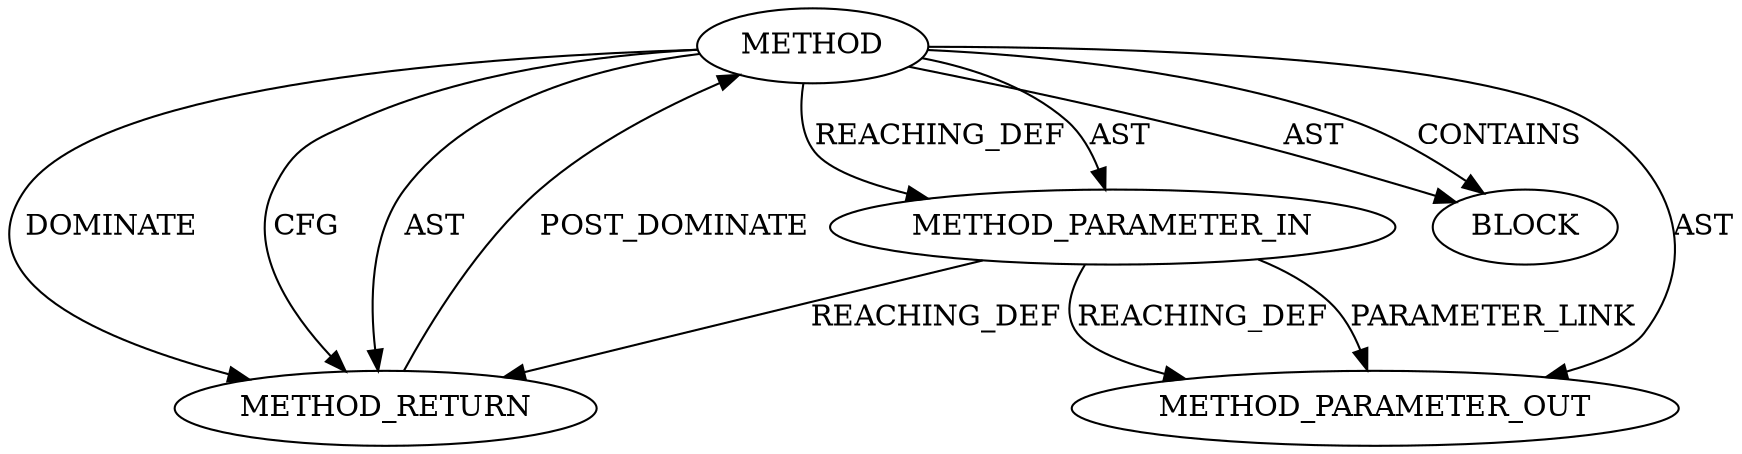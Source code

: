 digraph {
  12170 [label=METHOD AST_PARENT_TYPE="NAMESPACE_BLOCK" AST_PARENT_FULL_NAME="<global>" ORDER=0 CODE="<empty>" FULL_NAME="<operator>.preDecrement" IS_EXTERNAL=true FILENAME="<empty>" SIGNATURE="" NAME="<operator>.preDecrement"]
  12173 [label=METHOD_RETURN ORDER=2 CODE="RET" TYPE_FULL_NAME="ANY" EVALUATION_STRATEGY="BY_VALUE"]
  13325 [label=METHOD_PARAMETER_OUT ORDER=1 CODE="p1" IS_VARIADIC=false TYPE_FULL_NAME="ANY" EVALUATION_STRATEGY="BY_VALUE" INDEX=1 NAME="p1"]
  12171 [label=METHOD_PARAMETER_IN ORDER=1 CODE="p1" IS_VARIADIC=false TYPE_FULL_NAME="ANY" EVALUATION_STRATEGY="BY_VALUE" INDEX=1 NAME="p1"]
  12172 [label=BLOCK ORDER=1 ARGUMENT_INDEX=1 CODE="<empty>" TYPE_FULL_NAME="ANY"]
  12170 -> 12173 [label=DOMINATE ]
  12170 -> 12173 [label=CFG ]
  12170 -> 12171 [label=REACHING_DEF VARIABLE=""]
  12171 -> 13325 [label=REACHING_DEF VARIABLE="p1"]
  12171 -> 13325 [label=PARAMETER_LINK ]
  12170 -> 12172 [label=AST ]
  12170 -> 12172 [label=CONTAINS ]
  12173 -> 12170 [label=POST_DOMINATE ]
  12170 -> 12171 [label=AST ]
  12171 -> 12173 [label=REACHING_DEF VARIABLE="p1"]
  12170 -> 13325 [label=AST ]
  12170 -> 12173 [label=AST ]
}
